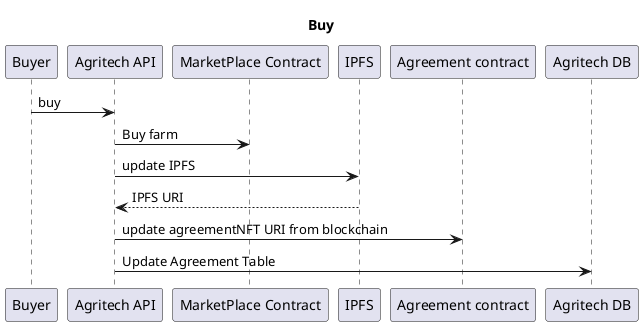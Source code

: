 @startuml

title Buy

Buyer ->"Agritech API" :  buy
"Agritech API" -> "MarketPlace Contract":Buy farm
"Agritech API"-> "IPFS" : update IPFS 
"IPFS" --> "Agritech API" : IPFS URI
"Agritech API" -> "Agreement contract" : update agreementNFT URI from blockchain
"Agritech API" -> "Agritech DB" : Update Agreement Table 
@enduml